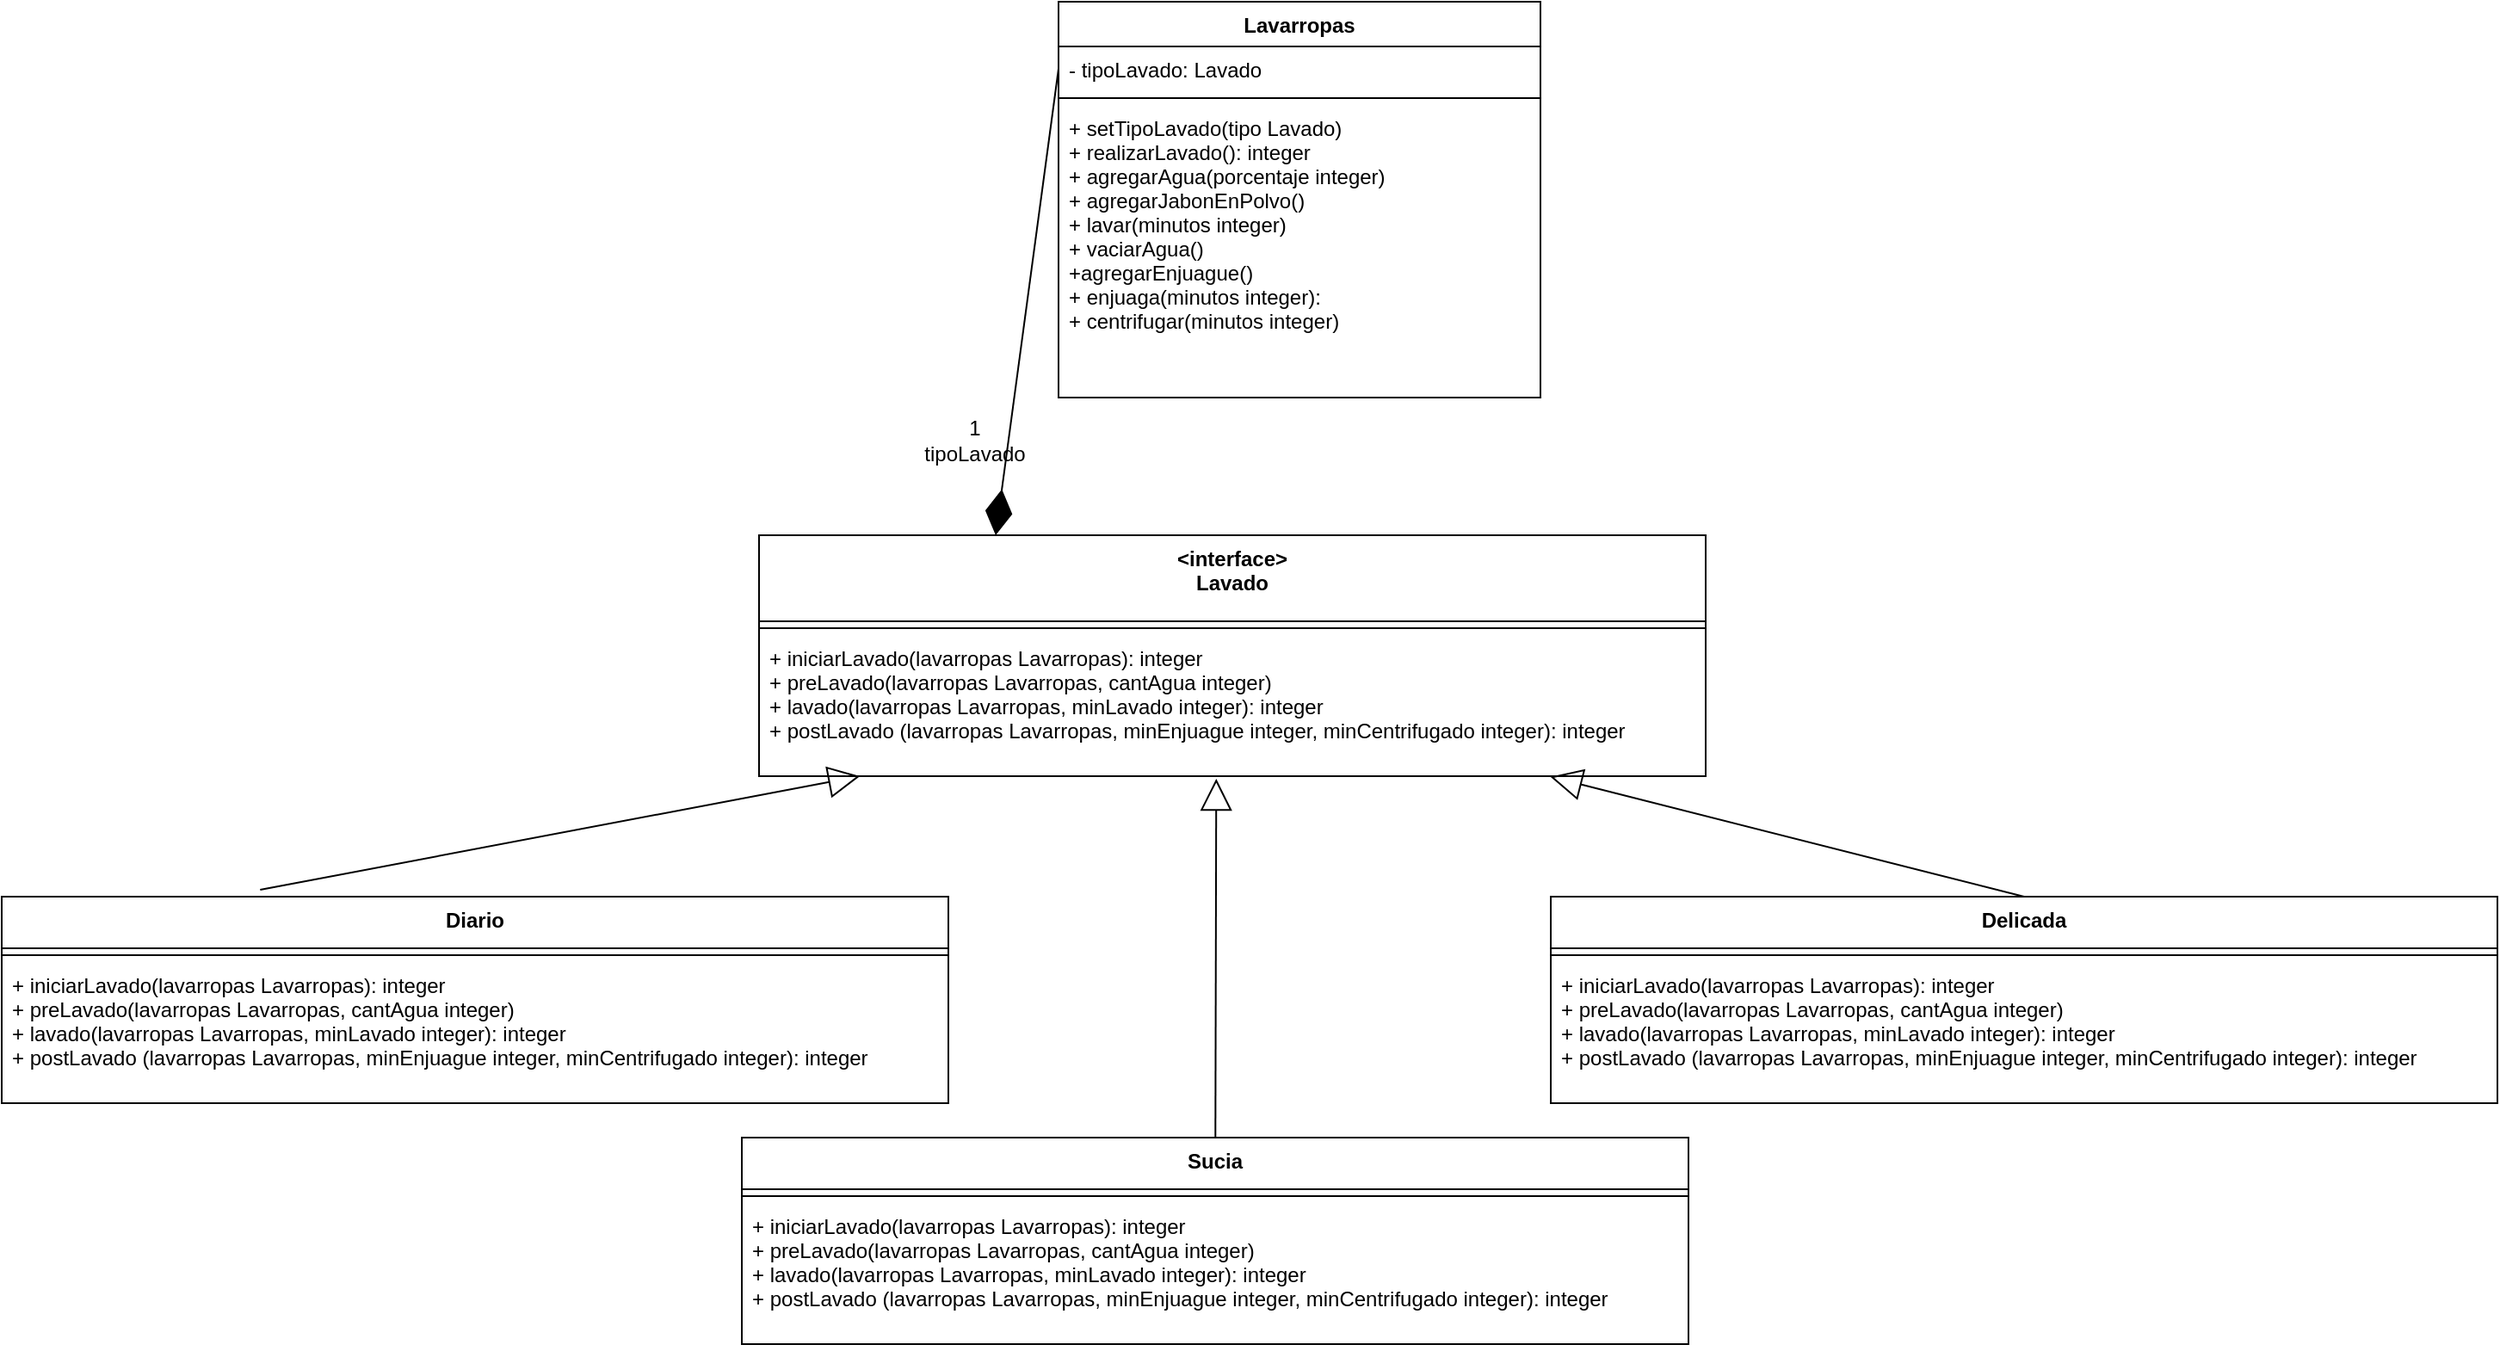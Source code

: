 <mxfile version="18.0.2" type="github"><diagram id="-mRkdYUDwemXqsAg_EKl" name="Page-1"><mxGraphModel dx="2782" dy="896" grid="1" gridSize="10" guides="1" tooltips="1" connect="1" arrows="1" fold="1" page="1" pageScale="1" pageWidth="827" pageHeight="1169" math="0" shadow="0"><root><mxCell id="0"/><mxCell id="1" parent="0"/><mxCell id="nPauRJanNiT2IGgcVZ_j-5" value="Lavarropas" style="swimlane;fontStyle=1;align=center;verticalAlign=top;childLayout=stackLayout;horizontal=1;startSize=26;horizontalStack=0;resizeParent=1;resizeParentMax=0;resizeLast=0;collapsible=1;marginBottom=0;" vertex="1" parent="1"><mxGeometry x="274" y="130" width="280" height="230" as="geometry"/></mxCell><mxCell id="nPauRJanNiT2IGgcVZ_j-6" value="- tipoLavado: Lavado" style="text;strokeColor=none;fillColor=none;align=left;verticalAlign=top;spacingLeft=4;spacingRight=4;overflow=hidden;rotatable=0;points=[[0,0.5],[1,0.5]];portConstraint=eastwest;" vertex="1" parent="nPauRJanNiT2IGgcVZ_j-5"><mxGeometry y="26" width="280" height="26" as="geometry"/></mxCell><mxCell id="nPauRJanNiT2IGgcVZ_j-7" value="" style="line;strokeWidth=1;fillColor=none;align=left;verticalAlign=middle;spacingTop=-1;spacingLeft=3;spacingRight=3;rotatable=0;labelPosition=right;points=[];portConstraint=eastwest;" vertex="1" parent="nPauRJanNiT2IGgcVZ_j-5"><mxGeometry y="52" width="280" height="8" as="geometry"/></mxCell><mxCell id="nPauRJanNiT2IGgcVZ_j-8" value="+ setTipoLavado(tipo Lavado)&#10;+ realizarLavado(): integer&#10;+ agregarAgua(porcentaje integer)&#10;+ agregarJabonEnPolvo()&#10;+ lavar(minutos integer)&#10;+ vaciarAgua()&#10;+agregarEnjuague()&#10;+ enjuaga(minutos integer): &#10;+ centrifugar(minutos integer)" style="text;strokeColor=none;fillColor=none;align=left;verticalAlign=top;spacingLeft=4;spacingRight=4;overflow=hidden;rotatable=0;points=[[0,0.5],[1,0.5]];portConstraint=eastwest;" vertex="1" parent="nPauRJanNiT2IGgcVZ_j-5"><mxGeometry y="60" width="280" height="170" as="geometry"/></mxCell><mxCell id="nPauRJanNiT2IGgcVZ_j-9" value="&lt;interface&gt;&#10;Lavado&#10;" style="swimlane;fontStyle=1;align=center;verticalAlign=top;childLayout=stackLayout;horizontal=1;startSize=50;horizontalStack=0;resizeParent=1;resizeParentMax=0;resizeLast=0;collapsible=1;marginBottom=0;" vertex="1" parent="1"><mxGeometry x="100" y="440" width="550" height="140" as="geometry"/></mxCell><mxCell id="nPauRJanNiT2IGgcVZ_j-11" value="" style="line;strokeWidth=1;fillColor=none;align=left;verticalAlign=middle;spacingTop=-1;spacingLeft=3;spacingRight=3;rotatable=0;labelPosition=right;points=[];portConstraint=eastwest;" vertex="1" parent="nPauRJanNiT2IGgcVZ_j-9"><mxGeometry y="50" width="550" height="8" as="geometry"/></mxCell><mxCell id="nPauRJanNiT2IGgcVZ_j-12" value="+ iniciarLavado(lavarropas Lavarropas): integer&#10;+ preLavado(lavarropas Lavarropas, cantAgua integer)&#10;+ lavado(lavarropas Lavarropas, minLavado integer): integer&#10;+ postLavado (lavarropas Lavarropas, minEnjuague integer, minCentrifugado integer): integer" style="text;strokeColor=none;fillColor=none;align=left;verticalAlign=top;spacingLeft=4;spacingRight=4;overflow=hidden;rotatable=0;points=[[0,0.5],[1,0.5]];portConstraint=eastwest;" vertex="1" parent="nPauRJanNiT2IGgcVZ_j-9"><mxGeometry y="58" width="550" height="82" as="geometry"/></mxCell><mxCell id="nPauRJanNiT2IGgcVZ_j-13" value="" style="endArrow=diamondThin;endFill=1;endSize=24;html=1;rounded=0;exitX=0;exitY=0.5;exitDx=0;exitDy=0;entryX=0.25;entryY=0;entryDx=0;entryDy=0;" edge="1" parent="1" source="nPauRJanNiT2IGgcVZ_j-6" target="nPauRJanNiT2IGgcVZ_j-9"><mxGeometry width="160" relative="1" as="geometry"><mxPoint x="280" y="290" as="sourcePoint"/><mxPoint x="440" y="290" as="targetPoint"/></mxGeometry></mxCell><mxCell id="nPauRJanNiT2IGgcVZ_j-14" value="1&lt;br&gt;tipoLavado" style="text;html=1;align=center;verticalAlign=middle;resizable=0;points=[];autosize=1;strokeColor=none;fillColor=none;" vertex="1" parent="1"><mxGeometry x="190" y="370" width="70" height="30" as="geometry"/></mxCell><mxCell id="nPauRJanNiT2IGgcVZ_j-20" value="Diario" style="swimlane;fontStyle=1;align=center;verticalAlign=top;childLayout=stackLayout;horizontal=1;startSize=30;horizontalStack=0;resizeParent=1;resizeParentMax=0;resizeLast=0;collapsible=1;marginBottom=0;" vertex="1" parent="1"><mxGeometry x="-340" y="650" width="550" height="120" as="geometry"/></mxCell><mxCell id="nPauRJanNiT2IGgcVZ_j-21" value="" style="line;strokeWidth=1;fillColor=none;align=left;verticalAlign=middle;spacingTop=-1;spacingLeft=3;spacingRight=3;rotatable=0;labelPosition=right;points=[];portConstraint=eastwest;" vertex="1" parent="nPauRJanNiT2IGgcVZ_j-20"><mxGeometry y="30" width="550" height="8" as="geometry"/></mxCell><mxCell id="nPauRJanNiT2IGgcVZ_j-22" value="+ iniciarLavado(lavarropas Lavarropas): integer&#10;+ preLavado(lavarropas Lavarropas, cantAgua integer)&#10;+ lavado(lavarropas Lavarropas, minLavado integer): integer&#10;+ postLavado (lavarropas Lavarropas, minEnjuague integer, minCentrifugado integer): integer" style="text;strokeColor=none;fillColor=none;align=left;verticalAlign=top;spacingLeft=4;spacingRight=4;overflow=hidden;rotatable=0;points=[[0,0.5],[1,0.5]];portConstraint=eastwest;" vertex="1" parent="nPauRJanNiT2IGgcVZ_j-20"><mxGeometry y="38" width="550" height="82" as="geometry"/></mxCell><mxCell id="nPauRJanNiT2IGgcVZ_j-23" value="" style="endArrow=block;endSize=16;endFill=0;html=1;rounded=0;exitX=0.273;exitY=-0.033;exitDx=0;exitDy=0;exitPerimeter=0;" edge="1" parent="1" source="nPauRJanNiT2IGgcVZ_j-20" target="nPauRJanNiT2IGgcVZ_j-12"><mxGeometry width="160" relative="1" as="geometry"><mxPoint x="-60" y="480" as="sourcePoint"/><mxPoint x="100" y="480" as="targetPoint"/></mxGeometry></mxCell><mxCell id="nPauRJanNiT2IGgcVZ_j-24" value="Sucia" style="swimlane;fontStyle=1;align=center;verticalAlign=top;childLayout=stackLayout;horizontal=1;startSize=30;horizontalStack=0;resizeParent=1;resizeParentMax=0;resizeLast=0;collapsible=1;marginBottom=0;" vertex="1" parent="1"><mxGeometry x="90" y="790" width="550" height="120" as="geometry"/></mxCell><mxCell id="nPauRJanNiT2IGgcVZ_j-25" value="" style="line;strokeWidth=1;fillColor=none;align=left;verticalAlign=middle;spacingTop=-1;spacingLeft=3;spacingRight=3;rotatable=0;labelPosition=right;points=[];portConstraint=eastwest;" vertex="1" parent="nPauRJanNiT2IGgcVZ_j-24"><mxGeometry y="30" width="550" height="8" as="geometry"/></mxCell><mxCell id="nPauRJanNiT2IGgcVZ_j-26" value="+ iniciarLavado(lavarropas Lavarropas): integer&#10;+ preLavado(lavarropas Lavarropas, cantAgua integer)&#10;+ lavado(lavarropas Lavarropas, minLavado integer): integer&#10;+ postLavado (lavarropas Lavarropas, minEnjuague integer, minCentrifugado integer): integer" style="text;strokeColor=none;fillColor=none;align=left;verticalAlign=top;spacingLeft=4;spacingRight=4;overflow=hidden;rotatable=0;points=[[0,0.5],[1,0.5]];portConstraint=eastwest;" vertex="1" parent="nPauRJanNiT2IGgcVZ_j-24"><mxGeometry y="38" width="550" height="82" as="geometry"/></mxCell><mxCell id="nPauRJanNiT2IGgcVZ_j-27" value="" style="endArrow=block;endSize=16;endFill=0;html=1;rounded=0;entryX=0.483;entryY=1.018;entryDx=0;entryDy=0;entryPerimeter=0;" edge="1" parent="1" source="nPauRJanNiT2IGgcVZ_j-24" target="nPauRJanNiT2IGgcVZ_j-12"><mxGeometry width="160" relative="1" as="geometry"><mxPoint x="-179.85" y="656.04" as="sourcePoint"/><mxPoint x="168.643" y="590" as="targetPoint"/></mxGeometry></mxCell><mxCell id="nPauRJanNiT2IGgcVZ_j-28" value="Delicada" style="swimlane;fontStyle=1;align=center;verticalAlign=top;childLayout=stackLayout;horizontal=1;startSize=30;horizontalStack=0;resizeParent=1;resizeParentMax=0;resizeLast=0;collapsible=1;marginBottom=0;" vertex="1" parent="1"><mxGeometry x="560" y="650" width="550" height="120" as="geometry"/></mxCell><mxCell id="nPauRJanNiT2IGgcVZ_j-29" value="" style="line;strokeWidth=1;fillColor=none;align=left;verticalAlign=middle;spacingTop=-1;spacingLeft=3;spacingRight=3;rotatable=0;labelPosition=right;points=[];portConstraint=eastwest;" vertex="1" parent="nPauRJanNiT2IGgcVZ_j-28"><mxGeometry y="30" width="550" height="8" as="geometry"/></mxCell><mxCell id="nPauRJanNiT2IGgcVZ_j-30" value="+ iniciarLavado(lavarropas Lavarropas): integer&#10;+ preLavado(lavarropas Lavarropas, cantAgua integer)&#10;+ lavado(lavarropas Lavarropas, minLavado integer): integer&#10;+ postLavado (lavarropas Lavarropas, minEnjuague integer, minCentrifugado integer): integer" style="text;strokeColor=none;fillColor=none;align=left;verticalAlign=top;spacingLeft=4;spacingRight=4;overflow=hidden;rotatable=0;points=[[0,0.5],[1,0.5]];portConstraint=eastwest;" vertex="1" parent="nPauRJanNiT2IGgcVZ_j-28"><mxGeometry y="38" width="550" height="82" as="geometry"/></mxCell><mxCell id="nPauRJanNiT2IGgcVZ_j-31" value="" style="endArrow=block;endSize=16;endFill=0;html=1;rounded=0;entryX=0.836;entryY=1.004;entryDx=0;entryDy=0;entryPerimeter=0;exitX=0.5;exitY=0;exitDx=0;exitDy=0;" edge="1" parent="1" source="nPauRJanNiT2IGgcVZ_j-28" target="nPauRJanNiT2IGgcVZ_j-12"><mxGeometry width="160" relative="1" as="geometry"><mxPoint x="375.145" y="800" as="sourcePoint"/><mxPoint x="375.65" y="591.476" as="targetPoint"/></mxGeometry></mxCell></root></mxGraphModel></diagram></mxfile>